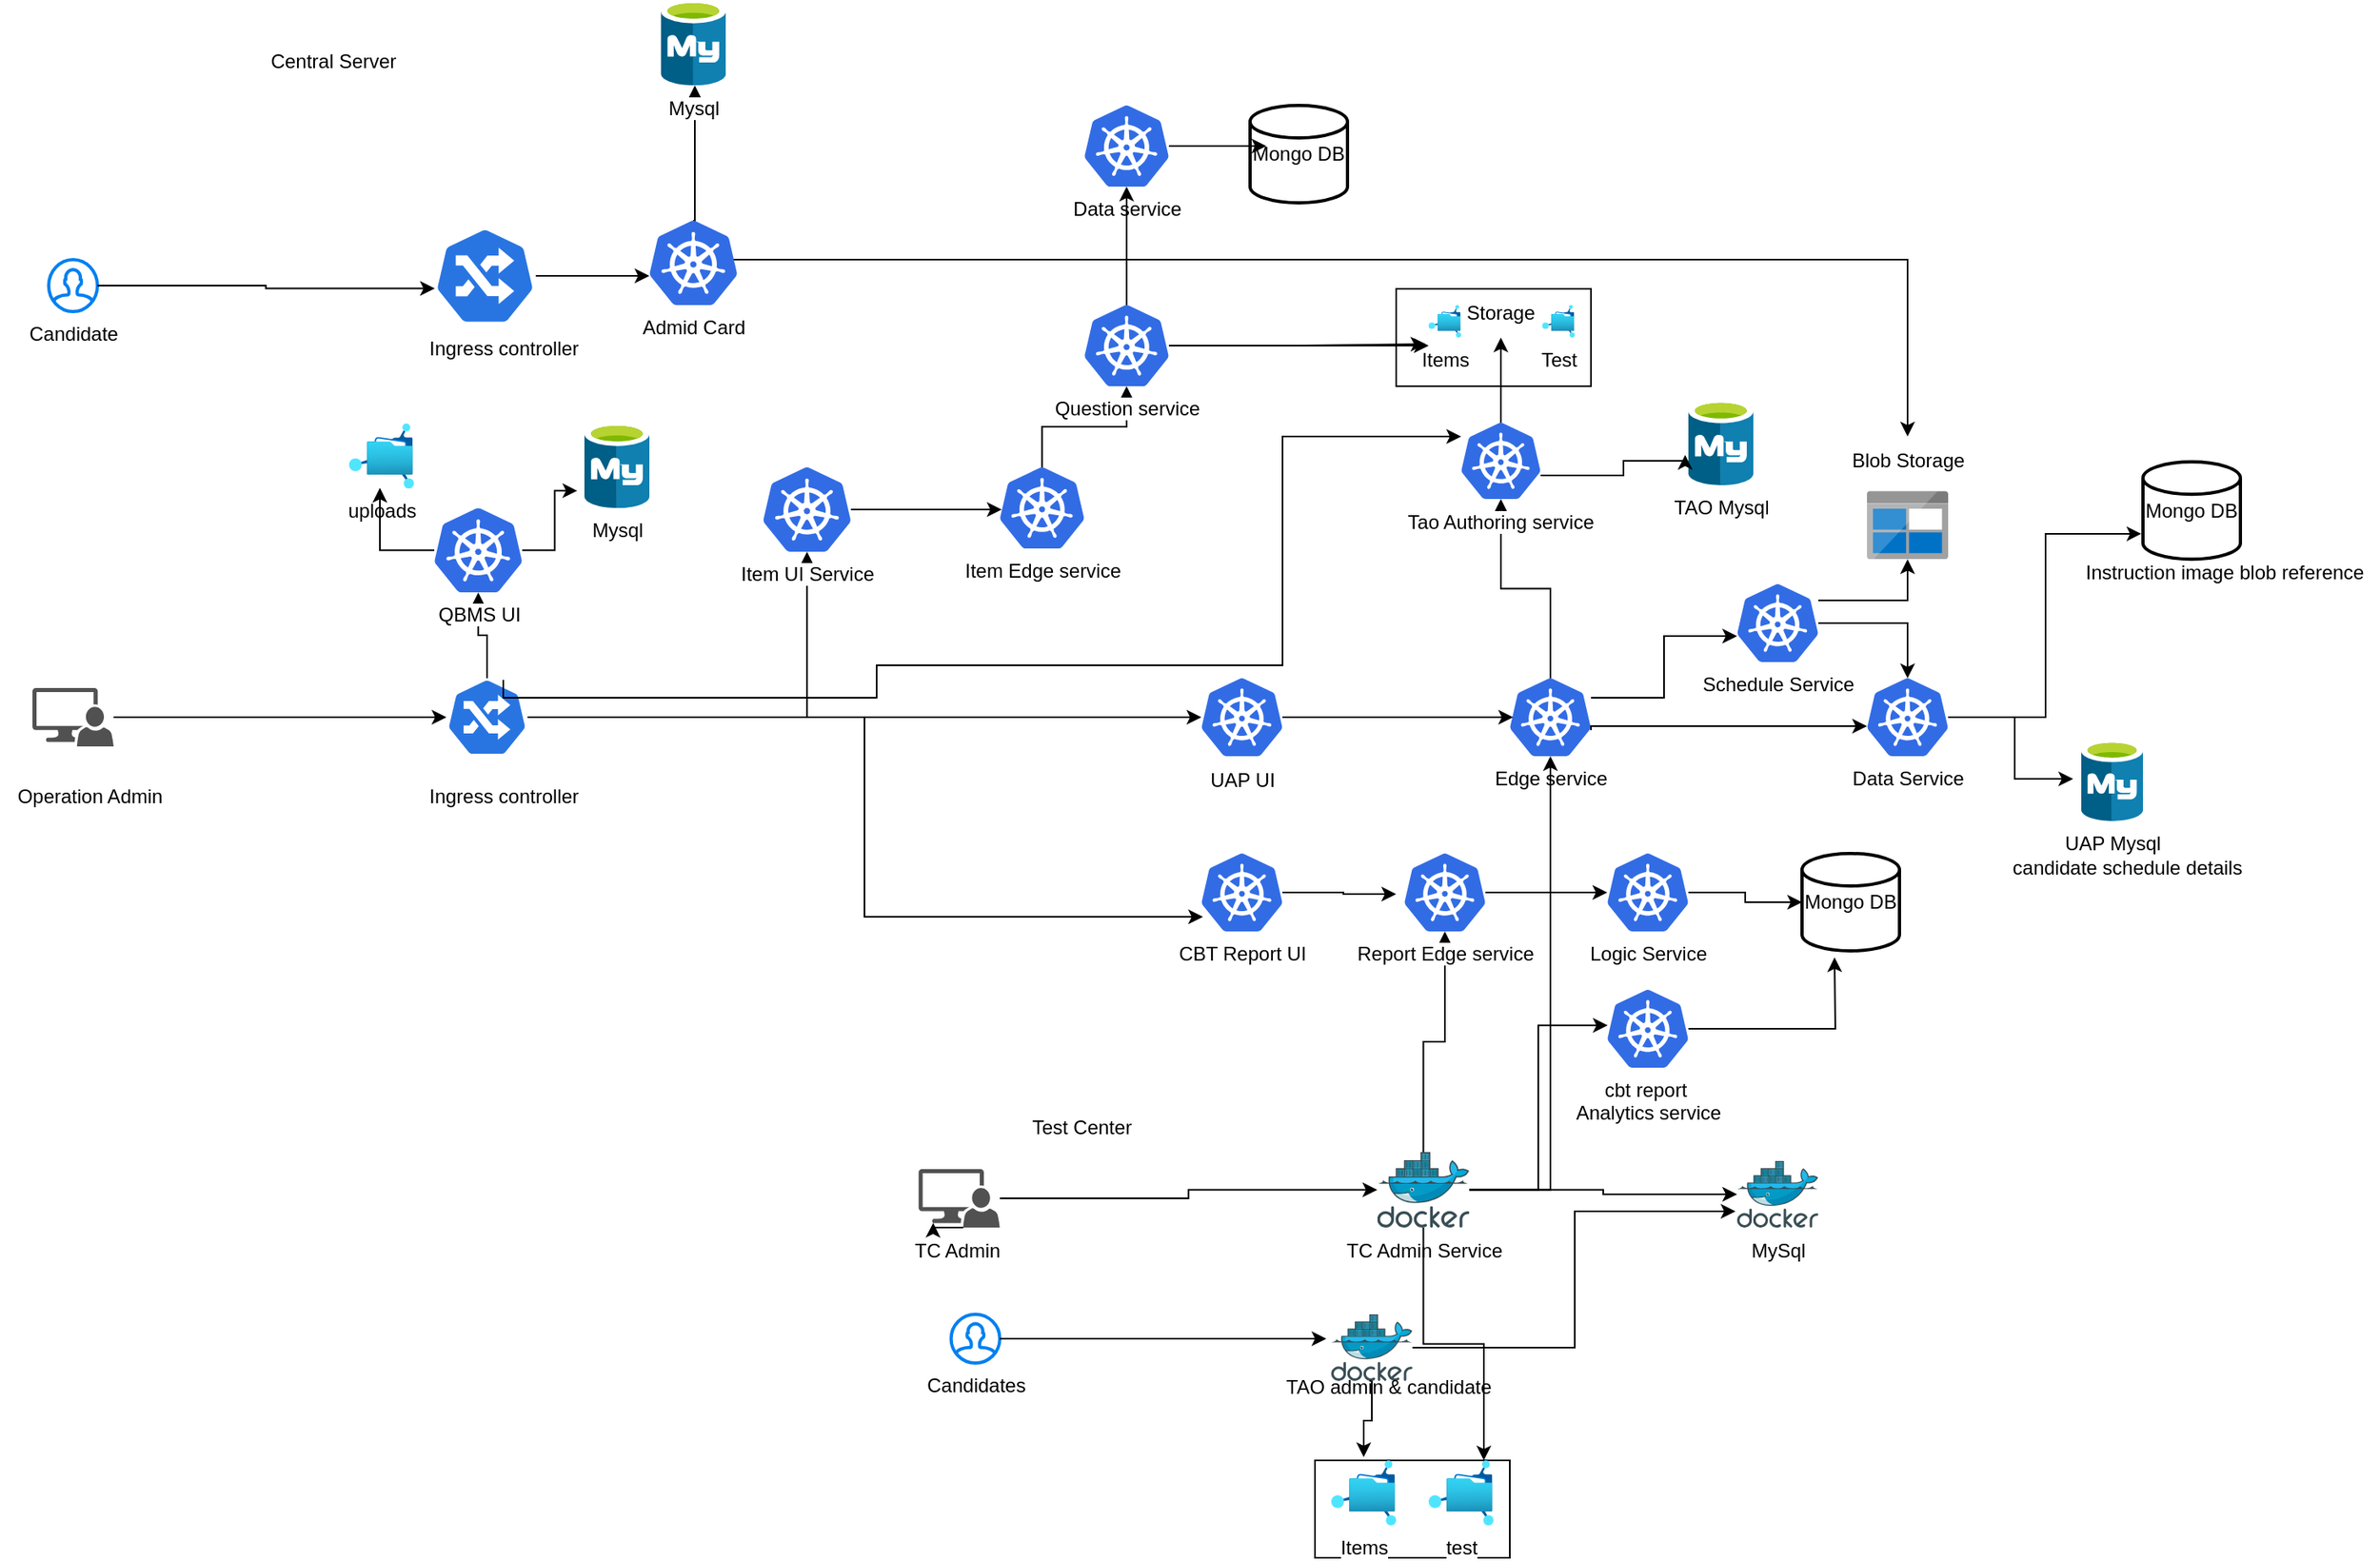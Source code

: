 <mxfile version="24.2.5" type="github">
  <diagram name="Page-1" id="tn3OO6Q_hTxbhWY94wWQ">
    <mxGraphModel dx="3018" dy="1611" grid="1" gridSize="10" guides="1" tooltips="1" connect="1" arrows="1" fold="1" page="1" pageScale="1" pageWidth="850" pageHeight="1100" math="0" shadow="0">
      <root>
        <mxCell id="0" />
        <mxCell id="1" parent="0" />
        <mxCell id="8oYRrfSQbkXT5_Vhazys-37" value="" style="sketch=0;pointerEvents=1;shadow=0;dashed=0;html=1;strokeColor=none;labelPosition=center;verticalLabelPosition=bottom;verticalAlign=top;align=center;fillColor=#515151;shape=mxgraph.mscae.system_center.admin_console" parent="1" vertex="1">
          <mxGeometry x="-1420" y="194" width="50" height="36" as="geometry" />
        </mxCell>
        <mxCell id="cTJ_kjLz4T1xrLPyeFBe-41" value="" style="whiteSpace=wrap;html=1;" parent="1" vertex="1">
          <mxGeometry x="-580" y="-52" width="120" height="60" as="geometry" />
        </mxCell>
        <mxCell id="8oYRrfSQbkXT5_Vhazys-39" style="edgeStyle=orthogonalEdgeStyle;rounded=0;orthogonalLoop=1;jettySize=auto;html=1;" parent="1" source="8oYRrfSQbkXT5_Vhazys-37" target="8oYRrfSQbkXT5_Vhazys-40" edge="1">
          <mxGeometry relative="1" as="geometry">
            <mxPoint x="-670" y="218" as="targetPoint" />
          </mxGeometry>
        </mxCell>
        <mxCell id="8oYRrfSQbkXT5_Vhazys-38" value="Operation Admin" style="text;html=1;align=center;verticalAlign=middle;resizable=0;points=[];autosize=1;strokeColor=none;fillColor=none;" parent="1" vertex="1">
          <mxGeometry x="-1440" y="246" width="110" height="30" as="geometry" />
        </mxCell>
        <mxCell id="8oYRrfSQbkXT5_Vhazys-48" value="" style="edgeStyle=orthogonalEdgeStyle;rounded=0;orthogonalLoop=1;jettySize=auto;html=1;" parent="1" source="8oYRrfSQbkXT5_Vhazys-40" target="8oYRrfSQbkXT5_Vhazys-42" edge="1">
          <mxGeometry relative="1" as="geometry" />
        </mxCell>
        <mxCell id="cTJ_kjLz4T1xrLPyeFBe-32" style="edgeStyle=orthogonalEdgeStyle;rounded=0;orthogonalLoop=1;jettySize=auto;html=1;" parent="1" source="8oYRrfSQbkXT5_Vhazys-40" target="cTJ_kjLz4T1xrLPyeFBe-14" edge="1">
          <mxGeometry relative="1" as="geometry" />
        </mxCell>
        <mxCell id="cTJ_kjLz4T1xrLPyeFBe-76" value="" style="edgeStyle=orthogonalEdgeStyle;rounded=0;orthogonalLoop=1;jettySize=auto;html=1;" parent="1" source="8oYRrfSQbkXT5_Vhazys-40" target="cTJ_kjLz4T1xrLPyeFBe-72" edge="1">
          <mxGeometry relative="1" as="geometry" />
        </mxCell>
        <mxCell id="8oYRrfSQbkXT5_Vhazys-40" value="" style="aspect=fixed;sketch=0;html=1;dashed=0;whitespace=wrap;fillColor=#2875E2;strokeColor=#ffffff;points=[[0.005,0.63,0],[0.1,0.2,0],[0.9,0.2,0],[0.5,0,0],[0.995,0.63,0],[0.72,0.99,0],[0.5,1,0],[0.28,0.99,0]];shape=mxgraph.kubernetes.icon2;prIcon=ing" parent="1" vertex="1">
          <mxGeometry x="-1165" y="188" width="50" height="48" as="geometry" />
        </mxCell>
        <mxCell id="8oYRrfSQbkXT5_Vhazys-41" value="Ingress controller" style="text;html=1;align=center;verticalAlign=middle;resizable=0;points=[];autosize=1;strokeColor=none;fillColor=none;" parent="1" vertex="1">
          <mxGeometry x="-1190" y="246" width="120" height="30" as="geometry" />
        </mxCell>
        <mxCell id="8oYRrfSQbkXT5_Vhazys-42" value="" style="image;sketch=0;aspect=fixed;html=1;points=[];align=center;fontSize=12;image=img/lib/mscae/Kubernetes.svg;" parent="1" vertex="1">
          <mxGeometry x="-700" y="188" width="50" height="48" as="geometry" />
        </mxCell>
        <mxCell id="8oYRrfSQbkXT5_Vhazys-43" value="UAP UI" style="text;html=1;align=center;verticalAlign=middle;resizable=0;points=[];autosize=1;strokeColor=none;fillColor=none;" parent="1" vertex="1">
          <mxGeometry x="-705" y="236" width="60" height="30" as="geometry" />
        </mxCell>
        <mxCell id="8oYRrfSQbkXT5_Vhazys-62" style="edgeStyle=orthogonalEdgeStyle;rounded=0;orthogonalLoop=1;jettySize=auto;html=1;" parent="1" source="8oYRrfSQbkXT5_Vhazys-46" target="8oYRrfSQbkXT5_Vhazys-52" edge="1">
          <mxGeometry relative="1" as="geometry" />
        </mxCell>
        <mxCell id="8oYRrfSQbkXT5_Vhazys-123" style="edgeStyle=orthogonalEdgeStyle;rounded=0;orthogonalLoop=1;jettySize=auto;html=1;" parent="1" source="8oYRrfSQbkXT5_Vhazys-46" target="8oYRrfSQbkXT5_Vhazys-120" edge="1">
          <mxGeometry relative="1" as="geometry">
            <Array as="points">
              <mxPoint x="-265" y="140" />
            </Array>
          </mxGeometry>
        </mxCell>
        <mxCell id="8oYRrfSQbkXT5_Vhazys-46" value="Schedule Service" style="image;sketch=0;aspect=fixed;html=1;points=[];align=center;fontSize=12;image=img/lib/mscae/Kubernetes.svg;" parent="1" vertex="1">
          <mxGeometry x="-370" y="130" width="50" height="48" as="geometry" />
        </mxCell>
        <mxCell id="8oYRrfSQbkXT5_Vhazys-119" style="edgeStyle=orthogonalEdgeStyle;rounded=0;orthogonalLoop=1;jettySize=auto;html=1;" parent="1" source="8oYRrfSQbkXT5_Vhazys-47" target="8oYRrfSQbkXT5_Vhazys-105" edge="1">
          <mxGeometry relative="1" as="geometry" />
        </mxCell>
        <mxCell id="8oYRrfSQbkXT5_Vhazys-47" value="Edge service" style="image;sketch=0;aspect=fixed;html=1;points=[];align=center;fontSize=12;image=img/lib/mscae/Kubernetes.svg;" parent="1" vertex="1">
          <mxGeometry x="-510" y="188" width="50" height="48" as="geometry" />
        </mxCell>
        <mxCell id="8oYRrfSQbkXT5_Vhazys-52" value="Data Service" style="image;sketch=0;aspect=fixed;html=1;points=[];align=center;fontSize=12;image=img/lib/mscae/Kubernetes.svg;" parent="1" vertex="1">
          <mxGeometry x="-290" y="188" width="50" height="48" as="geometry" />
        </mxCell>
        <mxCell id="8oYRrfSQbkXT5_Vhazys-53" style="edgeStyle=orthogonalEdgeStyle;rounded=0;orthogonalLoop=1;jettySize=auto;html=1;entryX=0.04;entryY=0.5;entryDx=0;entryDy=0;entryPerimeter=0;" parent="1" source="8oYRrfSQbkXT5_Vhazys-42" target="8oYRrfSQbkXT5_Vhazys-47" edge="1">
          <mxGeometry relative="1" as="geometry" />
        </mxCell>
        <mxCell id="8oYRrfSQbkXT5_Vhazys-61" style="edgeStyle=orthogonalEdgeStyle;rounded=0;orthogonalLoop=1;jettySize=auto;html=1;entryX=0;entryY=0.667;entryDx=0;entryDy=0;entryPerimeter=0;" parent="1" source="8oYRrfSQbkXT5_Vhazys-47" target="8oYRrfSQbkXT5_Vhazys-46" edge="1">
          <mxGeometry relative="1" as="geometry">
            <Array as="points">
              <mxPoint x="-415" y="200" />
              <mxPoint x="-415" y="162" />
            </Array>
          </mxGeometry>
        </mxCell>
        <mxCell id="8oYRrfSQbkXT5_Vhazys-63" value="UAP Mysql" style="image;sketch=0;aspect=fixed;html=1;points=[];align=center;fontSize=12;image=img/lib/mscae/Azure_Database_for_MySQL_servers.svg;" parent="1" vertex="1">
          <mxGeometry x="-158" y="226" width="38" height="50" as="geometry" />
        </mxCell>
        <mxCell id="8oYRrfSQbkXT5_Vhazys-64" style="edgeStyle=orthogonalEdgeStyle;rounded=0;orthogonalLoop=1;jettySize=auto;html=1;entryX=-0.132;entryY=0.48;entryDx=0;entryDy=0;entryPerimeter=0;" parent="1" source="8oYRrfSQbkXT5_Vhazys-52" target="8oYRrfSQbkXT5_Vhazys-63" edge="1">
          <mxGeometry relative="1" as="geometry" />
        </mxCell>
        <mxCell id="8oYRrfSQbkXT5_Vhazys-67" style="edgeStyle=orthogonalEdgeStyle;rounded=0;orthogonalLoop=1;jettySize=auto;html=1;entryX=0.2;entryY=0.625;entryDx=0;entryDy=0;entryPerimeter=0;" parent="1" edge="1">
          <mxGeometry relative="1" as="geometry">
            <mxPoint x="-460" y="220" as="sourcePoint" />
            <mxPoint x="-290" y="217.5" as="targetPoint" />
            <Array as="points">
              <mxPoint x="-410" y="217.5" />
              <mxPoint x="-410" y="217.5" />
            </Array>
          </mxGeometry>
        </mxCell>
        <mxCell id="8oYRrfSQbkXT5_Vhazys-131" style="edgeStyle=orthogonalEdgeStyle;rounded=0;orthogonalLoop=1;jettySize=auto;html=1;" parent="1" source="8oYRrfSQbkXT5_Vhazys-78" target="8oYRrfSQbkXT5_Vhazys-47" edge="1">
          <mxGeometry relative="1" as="geometry" />
        </mxCell>
        <mxCell id="8oYRrfSQbkXT5_Vhazys-136" style="edgeStyle=orthogonalEdgeStyle;rounded=0;orthogonalLoop=1;jettySize=auto;html=1;" parent="1" source="8oYRrfSQbkXT5_Vhazys-78" target="8oYRrfSQbkXT5_Vhazys-94" edge="1">
          <mxGeometry relative="1" as="geometry" />
        </mxCell>
        <mxCell id="cTJ_kjLz4T1xrLPyeFBe-89" style="edgeStyle=orthogonalEdgeStyle;rounded=0;orthogonalLoop=1;jettySize=auto;html=1;" parent="1" source="8oYRrfSQbkXT5_Vhazys-78" target="cTJ_kjLz4T1xrLPyeFBe-52" edge="1">
          <mxGeometry relative="1" as="geometry" />
        </mxCell>
        <mxCell id="8oYRrfSQbkXT5_Vhazys-78" value="TC Admin Service" style="image;sketch=0;aspect=fixed;html=1;points=[];align=center;fontSize=12;image=img/lib/mscae/Docker.svg;" parent="1" vertex="1">
          <mxGeometry x="-591.65" y="480" width="56.7" height="46.5" as="geometry" />
        </mxCell>
        <mxCell id="8oYRrfSQbkXT5_Vhazys-82" value="" style="image;sketch=0;aspect=fixed;html=1;points=[];align=center;fontSize=12;image=img/lib/mscae/Docker.svg;" parent="1" vertex="1">
          <mxGeometry x="-620" y="580" width="50" height="41" as="geometry" />
        </mxCell>
        <mxCell id="8oYRrfSQbkXT5_Vhazys-93" value="TAO admin &amp;amp; candidate" style="text;html=1;align=center;verticalAlign=middle;resizable=0;points=[];autosize=1;strokeColor=none;fillColor=none;" parent="1" vertex="1">
          <mxGeometry x="-660" y="610" width="150" height="30" as="geometry" />
        </mxCell>
        <mxCell id="8oYRrfSQbkXT5_Vhazys-94" value="MySql" style="image;sketch=0;aspect=fixed;html=1;points=[];align=center;fontSize=12;image=img/lib/mscae/Docker.svg;" parent="1" vertex="1">
          <mxGeometry x="-370" y="485.5" width="50" height="41" as="geometry" />
        </mxCell>
        <mxCell id="8oYRrfSQbkXT5_Vhazys-118" style="edgeStyle=orthogonalEdgeStyle;rounded=0;orthogonalLoop=1;jettySize=auto;html=1;" parent="1" source="8oYRrfSQbkXT5_Vhazys-96" target="8oYRrfSQbkXT5_Vhazys-78" edge="1">
          <mxGeometry relative="1" as="geometry" />
        </mxCell>
        <mxCell id="8oYRrfSQbkXT5_Vhazys-96" value="TC Admin&amp;nbsp;" style="sketch=0;pointerEvents=1;shadow=0;dashed=0;html=1;strokeColor=none;labelPosition=center;verticalLabelPosition=bottom;verticalAlign=top;align=center;fillColor=#515151;shape=mxgraph.mscae.system_center.admin_console" parent="1" vertex="1">
          <mxGeometry x="-874.16" y="490.5" width="50" height="36" as="geometry" />
        </mxCell>
        <mxCell id="8oYRrfSQbkXT5_Vhazys-97" value="Candidates" style="html=1;verticalLabelPosition=bottom;align=center;labelBackgroundColor=#ffffff;verticalAlign=top;strokeWidth=2;strokeColor=#0080F0;shadow=0;dashed=0;shape=mxgraph.ios7.icons.user;" parent="1" vertex="1">
          <mxGeometry x="-854.16" y="580" width="30" height="30" as="geometry" />
        </mxCell>
        <mxCell id="cTJ_kjLz4T1xrLPyeFBe-48" value="" style="edgeStyle=orthogonalEdgeStyle;rounded=0;orthogonalLoop=1;jettySize=auto;html=1;" parent="1" source="8oYRrfSQbkXT5_Vhazys-105" target="cTJ_kjLz4T1xrLPyeFBe-47" edge="1">
          <mxGeometry relative="1" as="geometry" />
        </mxCell>
        <mxCell id="8oYRrfSQbkXT5_Vhazys-105" value="Tao Authoring service" style="image;sketch=0;aspect=fixed;html=1;points=[];align=center;fontSize=12;image=img/lib/mscae/Kubernetes.svg;" parent="1" vertex="1">
          <mxGeometry x="-540" y="30.5" width="48.96" height="47" as="geometry" />
        </mxCell>
        <mxCell id="8oYRrfSQbkXT5_Vhazys-109" value="TAO Mysql" style="image;sketch=0;aspect=fixed;html=1;points=[];align=center;fontSize=12;image=img/lib/mscae/Azure_Database_for_MySQL_servers.svg;" parent="1" vertex="1">
          <mxGeometry x="-400" y="16.37" width="40" height="52.63" as="geometry" />
        </mxCell>
        <mxCell id="8oYRrfSQbkXT5_Vhazys-111" value="Items" style="image;aspect=fixed;html=1;points=[];align=center;fontSize=12;image=img/lib/azure2/storage/Azure_Fileshare.svg;" parent="1" vertex="1">
          <mxGeometry x="-560" y="-42" width="20" height="20" as="geometry" />
        </mxCell>
        <mxCell id="8oYRrfSQbkXT5_Vhazys-112" value="Test" style="image;aspect=fixed;html=1;points=[];align=center;fontSize=12;image=img/lib/azure2/storage/Azure_Fileshare.svg;" parent="1" vertex="1">
          <mxGeometry x="-490" y="-42" width="20" height="20" as="geometry" />
        </mxCell>
        <mxCell id="8oYRrfSQbkXT5_Vhazys-117" style="edgeStyle=orthogonalEdgeStyle;rounded=0;orthogonalLoop=1;jettySize=auto;html=1;entryX=-0.05;entryY=0.646;entryDx=0;entryDy=0;entryPerimeter=0;" parent="1" source="8oYRrfSQbkXT5_Vhazys-105" target="8oYRrfSQbkXT5_Vhazys-109" edge="1">
          <mxGeometry relative="1" as="geometry">
            <Array as="points">
              <mxPoint x="-440" y="63" />
              <mxPoint x="-440" y="54" />
            </Array>
          </mxGeometry>
        </mxCell>
        <mxCell id="8oYRrfSQbkXT5_Vhazys-120" value="" style="image;sketch=0;aspect=fixed;html=1;points=[];align=center;fontSize=12;image=img/lib/mscae/BlobBlock.svg;" parent="1" vertex="1">
          <mxGeometry x="-290" y="72.63" width="50" height="42" as="geometry" />
        </mxCell>
        <mxCell id="8oYRrfSQbkXT5_Vhazys-124" value="Blob Storage" style="text;html=1;align=center;verticalAlign=middle;resizable=0;points=[];autosize=1;strokeColor=none;fillColor=none;" parent="1" vertex="1">
          <mxGeometry x="-310" y="39" width="90" height="30" as="geometry" />
        </mxCell>
        <mxCell id="8oYRrfSQbkXT5_Vhazys-126" value="candidate schedule details" style="text;html=1;align=center;verticalAlign=middle;resizable=0;points=[];autosize=1;strokeColor=none;fillColor=none;" parent="1" vertex="1">
          <mxGeometry x="-210" y="290" width="160" height="30" as="geometry" />
        </mxCell>
        <mxCell id="8oYRrfSQbkXT5_Vhazys-127" value="Mongo DB" style="strokeWidth=2;html=1;shape=mxgraph.flowchart.database;whiteSpace=wrap;" parent="1" vertex="1">
          <mxGeometry x="-120" y="54.63" width="60" height="60" as="geometry" />
        </mxCell>
        <mxCell id="8oYRrfSQbkXT5_Vhazys-128" value="Instruction image blob reference" style="text;html=1;align=center;verticalAlign=middle;resizable=0;points=[];autosize=1;strokeColor=none;fillColor=none;" parent="1" vertex="1">
          <mxGeometry x="-165" y="108" width="190" height="30" as="geometry" />
        </mxCell>
        <mxCell id="8oYRrfSQbkXT5_Vhazys-129" style="edgeStyle=orthogonalEdgeStyle;rounded=0;orthogonalLoop=1;jettySize=auto;html=1;entryX=-0.017;entryY=0.739;entryDx=0;entryDy=0;entryPerimeter=0;" parent="1" source="8oYRrfSQbkXT5_Vhazys-52" target="8oYRrfSQbkXT5_Vhazys-127" edge="1">
          <mxGeometry relative="1" as="geometry" />
        </mxCell>
        <mxCell id="8oYRrfSQbkXT5_Vhazys-140" value="" style="rounded=0;whiteSpace=wrap;html=1;" parent="1" vertex="1">
          <mxGeometry x="-630" y="670" width="120" height="60" as="geometry" />
        </mxCell>
        <mxCell id="8oYRrfSQbkXT5_Vhazys-134" value="test" style="image;aspect=fixed;html=1;points=[];align=center;fontSize=12;image=img/lib/azure2/storage/Azure_Fileshare.svg;" parent="1" vertex="1">
          <mxGeometry x="-560" y="670" width="40" height="40" as="geometry" />
        </mxCell>
        <mxCell id="8oYRrfSQbkXT5_Vhazys-135" style="edgeStyle=orthogonalEdgeStyle;rounded=0;orthogonalLoop=1;jettySize=auto;html=1;entryX=-0.06;entryY=0.366;entryDx=0;entryDy=0;entryPerimeter=0;" parent="1" source="8oYRrfSQbkXT5_Vhazys-97" target="8oYRrfSQbkXT5_Vhazys-82" edge="1">
          <mxGeometry relative="1" as="geometry" />
        </mxCell>
        <mxCell id="8oYRrfSQbkXT5_Vhazys-137" style="edgeStyle=orthogonalEdgeStyle;rounded=0;orthogonalLoop=1;jettySize=auto;html=1;entryX=-0.02;entryY=0.756;entryDx=0;entryDy=0;entryPerimeter=0;" parent="1" source="8oYRrfSQbkXT5_Vhazys-82" target="8oYRrfSQbkXT5_Vhazys-94" edge="1">
          <mxGeometry relative="1" as="geometry" />
        </mxCell>
        <mxCell id="8oYRrfSQbkXT5_Vhazys-139" value="Items" style="image;aspect=fixed;html=1;points=[];align=center;fontSize=12;image=img/lib/azure2/storage/Azure_Fileshare.svg;" parent="1" vertex="1">
          <mxGeometry x="-620" y="670" width="40" height="40" as="geometry" />
        </mxCell>
        <mxCell id="8oYRrfSQbkXT5_Vhazys-141" style="edgeStyle=orthogonalEdgeStyle;rounded=0;orthogonalLoop=1;jettySize=auto;html=1;entryX=0.85;entryY=0;entryDx=0;entryDy=0;entryPerimeter=0;" parent="1" source="8oYRrfSQbkXT5_Vhazys-78" target="8oYRrfSQbkXT5_Vhazys-134" edge="1">
          <mxGeometry relative="1" as="geometry" />
        </mxCell>
        <mxCell id="8oYRrfSQbkXT5_Vhazys-142" style="edgeStyle=orthogonalEdgeStyle;rounded=0;orthogonalLoop=1;jettySize=auto;html=1;entryX=0.5;entryY=-0.05;entryDx=0;entryDy=0;entryPerimeter=0;" parent="1" source="8oYRrfSQbkXT5_Vhazys-82" target="8oYRrfSQbkXT5_Vhazys-139" edge="1">
          <mxGeometry relative="1" as="geometry" />
        </mxCell>
        <mxCell id="8oYRrfSQbkXT5_Vhazys-145" value="Test Center" style="text;html=1;align=center;verticalAlign=middle;resizable=0;points=[];autosize=1;strokeColor=none;fillColor=none;" parent="1" vertex="1">
          <mxGeometry x="-814.16" y="450" width="80" height="30" as="geometry" />
        </mxCell>
        <mxCell id="cTJ_kjLz4T1xrLPyeFBe-30" style="edgeStyle=orthogonalEdgeStyle;rounded=0;orthogonalLoop=1;jettySize=auto;html=1;" parent="1" source="cTJ_kjLz4T1xrLPyeFBe-11" target="cTJ_kjLz4T1xrLPyeFBe-18" edge="1">
          <mxGeometry relative="1" as="geometry" />
        </mxCell>
        <mxCell id="cTJ_kjLz4T1xrLPyeFBe-11" value="Item Edge service" style="image;sketch=0;aspect=fixed;html=1;points=[];align=center;fontSize=12;image=img/lib/mscae/Kubernetes.svg;" parent="1" vertex="1">
          <mxGeometry x="-824.16" y="58.0" width="52.08" height="50" as="geometry" />
        </mxCell>
        <mxCell id="cTJ_kjLz4T1xrLPyeFBe-14" value="Item UI Service" style="image;sketch=0;aspect=fixed;html=1;points=[];align=center;fontSize=12;image=img/lib/mscae/Kubernetes.svg;" parent="1" vertex="1">
          <mxGeometry x="-970" y="58" width="54.17" height="52" as="geometry" />
        </mxCell>
        <mxCell id="cTJ_kjLz4T1xrLPyeFBe-35" style="edgeStyle=orthogonalEdgeStyle;rounded=0;orthogonalLoop=1;jettySize=auto;html=1;" parent="1" source="cTJ_kjLz4T1xrLPyeFBe-18" edge="1">
          <mxGeometry relative="1" as="geometry">
            <mxPoint x="-560" y="-17" as="targetPoint" />
          </mxGeometry>
        </mxCell>
        <mxCell id="cTJ_kjLz4T1xrLPyeFBe-18" value="Question service" style="image;sketch=0;aspect=fixed;html=1;points=[];align=center;fontSize=12;image=img/lib/mscae/Kubernetes.svg;" parent="1" vertex="1">
          <mxGeometry x="-772.08" y="-42" width="52.08" height="50" as="geometry" />
        </mxCell>
        <mxCell id="cTJ_kjLz4T1xrLPyeFBe-22" style="edgeStyle=orthogonalEdgeStyle;rounded=0;orthogonalLoop=1;jettySize=auto;html=1;entryX=-0.017;entryY=0.64;entryDx=0;entryDy=0;entryPerimeter=0;" parent="1" source="cTJ_kjLz4T1xrLPyeFBe-18" edge="1">
          <mxGeometry relative="1" as="geometry">
            <mxPoint x="-562.04" y="-18" as="targetPoint" />
          </mxGeometry>
        </mxCell>
        <mxCell id="cTJ_kjLz4T1xrLPyeFBe-23" value="Data service" style="image;sketch=0;aspect=fixed;html=1;points=[];align=center;fontSize=12;image=img/lib/mscae/Kubernetes.svg;" parent="1" vertex="1">
          <mxGeometry x="-772.08" y="-165" width="52.08" height="50" as="geometry" />
        </mxCell>
        <mxCell id="cTJ_kjLz4T1xrLPyeFBe-24" style="edgeStyle=orthogonalEdgeStyle;rounded=0;orthogonalLoop=1;jettySize=auto;html=1;entryX=0.5;entryY=1;entryDx=0;entryDy=0;entryPerimeter=0;" parent="1" source="cTJ_kjLz4T1xrLPyeFBe-18" target="cTJ_kjLz4T1xrLPyeFBe-23" edge="1">
          <mxGeometry relative="1" as="geometry" />
        </mxCell>
        <mxCell id="cTJ_kjLz4T1xrLPyeFBe-26" value="Mongo DB" style="strokeWidth=2;html=1;shape=mxgraph.flowchart.database;whiteSpace=wrap;" parent="1" vertex="1">
          <mxGeometry x="-670" y="-165" width="60" height="60" as="geometry" />
        </mxCell>
        <mxCell id="cTJ_kjLz4T1xrLPyeFBe-28" style="edgeStyle=orthogonalEdgeStyle;rounded=0;orthogonalLoop=1;jettySize=auto;html=1;entryX=0.167;entryY=0.417;entryDx=0;entryDy=0;entryPerimeter=0;" parent="1" source="cTJ_kjLz4T1xrLPyeFBe-23" target="cTJ_kjLz4T1xrLPyeFBe-26" edge="1">
          <mxGeometry relative="1" as="geometry" />
        </mxCell>
        <mxCell id="cTJ_kjLz4T1xrLPyeFBe-29" style="edgeStyle=orthogonalEdgeStyle;rounded=0;orthogonalLoop=1;jettySize=auto;html=1;entryX=0.022;entryY=0.52;entryDx=0;entryDy=0;entryPerimeter=0;" parent="1" source="cTJ_kjLz4T1xrLPyeFBe-14" target="cTJ_kjLz4T1xrLPyeFBe-11" edge="1">
          <mxGeometry relative="1" as="geometry" />
        </mxCell>
        <mxCell id="cTJ_kjLz4T1xrLPyeFBe-33" style="edgeStyle=orthogonalEdgeStyle;rounded=0;orthogonalLoop=1;jettySize=auto;html=1;entryX=0;entryY=0.625;entryDx=0;entryDy=0;entryPerimeter=0;exitX=0.7;exitY=0.021;exitDx=0;exitDy=0;exitPerimeter=0;" parent="1" source="8oYRrfSQbkXT5_Vhazys-40" edge="1">
          <mxGeometry relative="1" as="geometry">
            <mxPoint x="-880" y="187.63" as="sourcePoint" />
            <mxPoint x="-540" y="39.005" as="targetPoint" />
            <Array as="points">
              <mxPoint x="-1130" y="200" />
              <mxPoint x="-900" y="200" />
              <mxPoint x="-900" y="180" />
              <mxPoint x="-650" y="180" />
              <mxPoint x="-650" y="39" />
            </Array>
          </mxGeometry>
        </mxCell>
        <mxCell id="cTJ_kjLz4T1xrLPyeFBe-47" value="Storage" style="text;html=1;align=center;verticalAlign=middle;resizable=0;points=[];autosize=1;strokeColor=none;fillColor=none;" parent="1" vertex="1">
          <mxGeometry x="-550.52" y="-52" width="70" height="30" as="geometry" />
        </mxCell>
        <mxCell id="cTJ_kjLz4T1xrLPyeFBe-49" value="CBT Report UI" style="image;sketch=0;aspect=fixed;html=1;points=[];align=center;fontSize=12;image=img/lib/mscae/Kubernetes.svg;" parent="1" vertex="1">
          <mxGeometry x="-700" y="296" width="50" height="48" as="geometry" />
        </mxCell>
        <mxCell id="cTJ_kjLz4T1xrLPyeFBe-51" style="edgeStyle=orthogonalEdgeStyle;rounded=0;orthogonalLoop=1;jettySize=auto;html=1;entryX=0.02;entryY=0.813;entryDx=0;entryDy=0;entryPerimeter=0;" parent="1" source="8oYRrfSQbkXT5_Vhazys-40" target="cTJ_kjLz4T1xrLPyeFBe-49" edge="1">
          <mxGeometry relative="1" as="geometry" />
        </mxCell>
        <mxCell id="cTJ_kjLz4T1xrLPyeFBe-90" style="edgeStyle=orthogonalEdgeStyle;rounded=0;orthogonalLoop=1;jettySize=auto;html=1;" parent="1" source="cTJ_kjLz4T1xrLPyeFBe-52" target="cTJ_kjLz4T1xrLPyeFBe-53" edge="1">
          <mxGeometry relative="1" as="geometry" />
        </mxCell>
        <mxCell id="cTJ_kjLz4T1xrLPyeFBe-52" value="Report Edge service" style="image;sketch=0;aspect=fixed;html=1;points=[];align=center;fontSize=12;image=img/lib/mscae/Kubernetes.svg;" parent="1" vertex="1">
          <mxGeometry x="-575" y="296" width="50" height="48" as="geometry" />
        </mxCell>
        <mxCell id="cTJ_kjLz4T1xrLPyeFBe-53" value="Logic Service" style="image;sketch=0;aspect=fixed;html=1;points=[];align=center;fontSize=12;image=img/lib/mscae/Kubernetes.svg;" parent="1" vertex="1">
          <mxGeometry x="-450" y="296" width="50" height="48" as="geometry" />
        </mxCell>
        <mxCell id="cTJ_kjLz4T1xrLPyeFBe-55" value="Mongo DB" style="strokeWidth=2;html=1;shape=mxgraph.flowchart.database;whiteSpace=wrap;" parent="1" vertex="1">
          <mxGeometry x="-330" y="296" width="60" height="60" as="geometry" />
        </mxCell>
        <mxCell id="cTJ_kjLz4T1xrLPyeFBe-56" style="edgeStyle=orthogonalEdgeStyle;rounded=0;orthogonalLoop=1;jettySize=auto;html=1;entryX=-0.1;entryY=0.521;entryDx=0;entryDy=0;entryPerimeter=0;" parent="1" source="cTJ_kjLz4T1xrLPyeFBe-49" target="cTJ_kjLz4T1xrLPyeFBe-52" edge="1">
          <mxGeometry relative="1" as="geometry" />
        </mxCell>
        <mxCell id="cTJ_kjLz4T1xrLPyeFBe-60" style="edgeStyle=orthogonalEdgeStyle;rounded=0;orthogonalLoop=1;jettySize=auto;html=1;exitX=0.923;exitY=0.462;exitDx=0;exitDy=0;exitPerimeter=0;" parent="1" source="cTJ_kjLz4T1xrLPyeFBe-59" target="8oYRrfSQbkXT5_Vhazys-124" edge="1">
          <mxGeometry relative="1" as="geometry">
            <mxPoint x="-920.83" y="-70.5" as="sourcePoint" />
            <mxPoint x="-270" y="2.5" as="targetPoint" />
          </mxGeometry>
        </mxCell>
        <mxCell id="cTJ_kjLz4T1xrLPyeFBe-71" value="" style="edgeStyle=orthogonalEdgeStyle;rounded=0;orthogonalLoop=1;jettySize=auto;html=1;" parent="1" target="cTJ_kjLz4T1xrLPyeFBe-61" edge="1">
          <mxGeometry relative="1" as="geometry">
            <mxPoint x="-1013" y="-94" as="sourcePoint" />
            <Array as="points">
              <mxPoint x="-1012" y="-94" />
            </Array>
          </mxGeometry>
        </mxCell>
        <mxCell id="cTJ_kjLz4T1xrLPyeFBe-59" value="Admid Card" style="image;sketch=0;aspect=fixed;html=1;points=[];align=center;fontSize=12;image=img/lib/mscae/Kubernetes.svg;" parent="1" vertex="1">
          <mxGeometry x="-1040" y="-94" width="54.17" height="52" as="geometry" />
        </mxCell>
        <mxCell id="cTJ_kjLz4T1xrLPyeFBe-61" value="Mysql" style="image;sketch=0;aspect=fixed;html=1;points=[];align=center;fontSize=12;image=img/lib/mscae/Azure_Database_for_MySQL_servers.svg;" parent="1" vertex="1">
          <mxGeometry x="-1032.91" y="-230" width="40" height="52.63" as="geometry" />
        </mxCell>
        <mxCell id="cTJ_kjLz4T1xrLPyeFBe-65" style="edgeStyle=orthogonalEdgeStyle;rounded=0;orthogonalLoop=1;jettySize=auto;html=1;" parent="1" source="cTJ_kjLz4T1xrLPyeFBe-62" target="cTJ_kjLz4T1xrLPyeFBe-59" edge="1">
          <mxGeometry relative="1" as="geometry">
            <Array as="points">
              <mxPoint x="-1000" y="-56" />
              <mxPoint x="-1000" y="-56" />
            </Array>
          </mxGeometry>
        </mxCell>
        <mxCell id="cTJ_kjLz4T1xrLPyeFBe-62" value="" style="aspect=fixed;sketch=0;html=1;dashed=0;whitespace=wrap;fillColor=#2875E2;strokeColor=#ffffff;points=[[0.005,0.63,0],[0.1,0.2,0],[0.9,0.2,0],[0.5,0,0],[0.995,0.63,0],[0.72,0.99,0],[0.5,1,0],[0.28,0.99,0]];shape=mxgraph.kubernetes.icon2;prIcon=ing" parent="1" vertex="1">
          <mxGeometry x="-1172.5" y="-90" width="62.5" height="60" as="geometry" />
        </mxCell>
        <mxCell id="cTJ_kjLz4T1xrLPyeFBe-63" value="Candidate" style="html=1;verticalLabelPosition=bottom;align=center;labelBackgroundColor=#ffffff;verticalAlign=top;strokeWidth=2;strokeColor=#0080F0;shadow=0;dashed=0;shape=mxgraph.ios7.icons.user;" parent="1" vertex="1">
          <mxGeometry x="-1410" y="-70" width="30" height="32" as="geometry" />
        </mxCell>
        <mxCell id="cTJ_kjLz4T1xrLPyeFBe-70" value="Ingress controller" style="text;html=1;align=center;verticalAlign=middle;resizable=0;points=[];autosize=1;strokeColor=none;fillColor=none;" parent="1" vertex="1">
          <mxGeometry x="-1190" y="-30" width="120" height="30" as="geometry" />
        </mxCell>
        <mxCell id="cTJ_kjLz4T1xrLPyeFBe-72" value="QBMS UI" style="image;sketch=0;aspect=fixed;html=1;points=[];align=center;fontSize=12;image=img/lib/mscae/Kubernetes.svg;" parent="1" vertex="1">
          <mxGeometry x="-1172.5" y="83.13" width="54.17" height="52" as="geometry" />
        </mxCell>
        <mxCell id="cTJ_kjLz4T1xrLPyeFBe-74" style="edgeStyle=orthogonalEdgeStyle;rounded=0;orthogonalLoop=1;jettySize=auto;html=1;entryX=0.005;entryY=0.63;entryDx=0;entryDy=0;entryPerimeter=0;" parent="1" source="cTJ_kjLz4T1xrLPyeFBe-63" target="cTJ_kjLz4T1xrLPyeFBe-62" edge="1">
          <mxGeometry relative="1" as="geometry" />
        </mxCell>
        <mxCell id="cTJ_kjLz4T1xrLPyeFBe-75" value="Mysql" style="image;sketch=0;aspect=fixed;html=1;points=[];align=center;fontSize=12;image=img/lib/mscae/Azure_Database_for_MySQL_servers.svg;" parent="1" vertex="1">
          <mxGeometry x="-1080" y="30.5" width="40" height="52.63" as="geometry" />
        </mxCell>
        <mxCell id="cTJ_kjLz4T1xrLPyeFBe-79" style="edgeStyle=orthogonalEdgeStyle;rounded=0;orthogonalLoop=1;jettySize=auto;html=1;entryX=-0.111;entryY=0.797;entryDx=0;entryDy=0;entryPerimeter=0;" parent="1" source="cTJ_kjLz4T1xrLPyeFBe-72" target="cTJ_kjLz4T1xrLPyeFBe-75" edge="1">
          <mxGeometry relative="1" as="geometry" />
        </mxCell>
        <mxCell id="cTJ_kjLz4T1xrLPyeFBe-80" style="edgeStyle=orthogonalEdgeStyle;rounded=0;orthogonalLoop=1;jettySize=auto;html=1;exitX=0.55;exitY=1;exitDx=0;exitDy=0;exitPerimeter=0;entryX=0.18;entryY=0.92;entryDx=0;entryDy=0;entryPerimeter=0;" parent="1" source="8oYRrfSQbkXT5_Vhazys-96" target="8oYRrfSQbkXT5_Vhazys-96" edge="1">
          <mxGeometry relative="1" as="geometry" />
        </mxCell>
        <mxCell id="cTJ_kjLz4T1xrLPyeFBe-84" value="Central Server" style="text;html=1;align=center;verticalAlign=middle;resizable=0;points=[];autosize=1;strokeColor=none;fillColor=none;" parent="1" vertex="1">
          <mxGeometry x="-1285" y="-207.37" width="100" height="30" as="geometry" />
        </mxCell>
        <mxCell id="cTJ_kjLz4T1xrLPyeFBe-85" value="uploads" style="image;aspect=fixed;html=1;points=[];align=center;fontSize=12;image=img/lib/azure2/storage/Azure_Fileshare.svg;" parent="1" vertex="1">
          <mxGeometry x="-1225" y="31.0" width="40" height="40" as="geometry" />
        </mxCell>
        <mxCell id="cTJ_kjLz4T1xrLPyeFBe-86" style="edgeStyle=orthogonalEdgeStyle;rounded=0;orthogonalLoop=1;jettySize=auto;html=1;entryX=0.475;entryY=0.991;entryDx=0;entryDy=0;entryPerimeter=0;" parent="1" source="cTJ_kjLz4T1xrLPyeFBe-72" target="cTJ_kjLz4T1xrLPyeFBe-85" edge="1">
          <mxGeometry relative="1" as="geometry" />
        </mxCell>
        <mxCell id="cTJ_kjLz4T1xrLPyeFBe-91" style="edgeStyle=orthogonalEdgeStyle;rounded=0;orthogonalLoop=1;jettySize=auto;html=1;entryX=0;entryY=0.5;entryDx=0;entryDy=0;entryPerimeter=0;" parent="1" source="cTJ_kjLz4T1xrLPyeFBe-53" target="cTJ_kjLz4T1xrLPyeFBe-55" edge="1">
          <mxGeometry relative="1" as="geometry" />
        </mxCell>
        <mxCell id="AdhFN5QHlee2ppo6JMIt-5" style="edgeStyle=orthogonalEdgeStyle;rounded=0;orthogonalLoop=1;jettySize=auto;html=1;" edge="1" parent="1" source="AdhFN5QHlee2ppo6JMIt-1">
          <mxGeometry relative="1" as="geometry">
            <mxPoint x="-310.0" y="360" as="targetPoint" />
          </mxGeometry>
        </mxCell>
        <mxCell id="AdhFN5QHlee2ppo6JMIt-1" value="cbt report&amp;nbsp;&lt;div&gt;Analytics service&lt;/div&gt;" style="image;sketch=0;aspect=fixed;html=1;points=[];align=center;fontSize=12;image=img/lib/mscae/Kubernetes.svg;" vertex="1" parent="1">
          <mxGeometry x="-450" y="380" width="50" height="48" as="geometry" />
        </mxCell>
        <mxCell id="AdhFN5QHlee2ppo6JMIt-4" style="edgeStyle=orthogonalEdgeStyle;rounded=0;orthogonalLoop=1;jettySize=auto;html=1;entryX=0.005;entryY=0.457;entryDx=0;entryDy=0;entryPerimeter=0;" edge="1" parent="1" source="8oYRrfSQbkXT5_Vhazys-78" target="AdhFN5QHlee2ppo6JMIt-1">
          <mxGeometry relative="1" as="geometry" />
        </mxCell>
      </root>
    </mxGraphModel>
  </diagram>
</mxfile>
